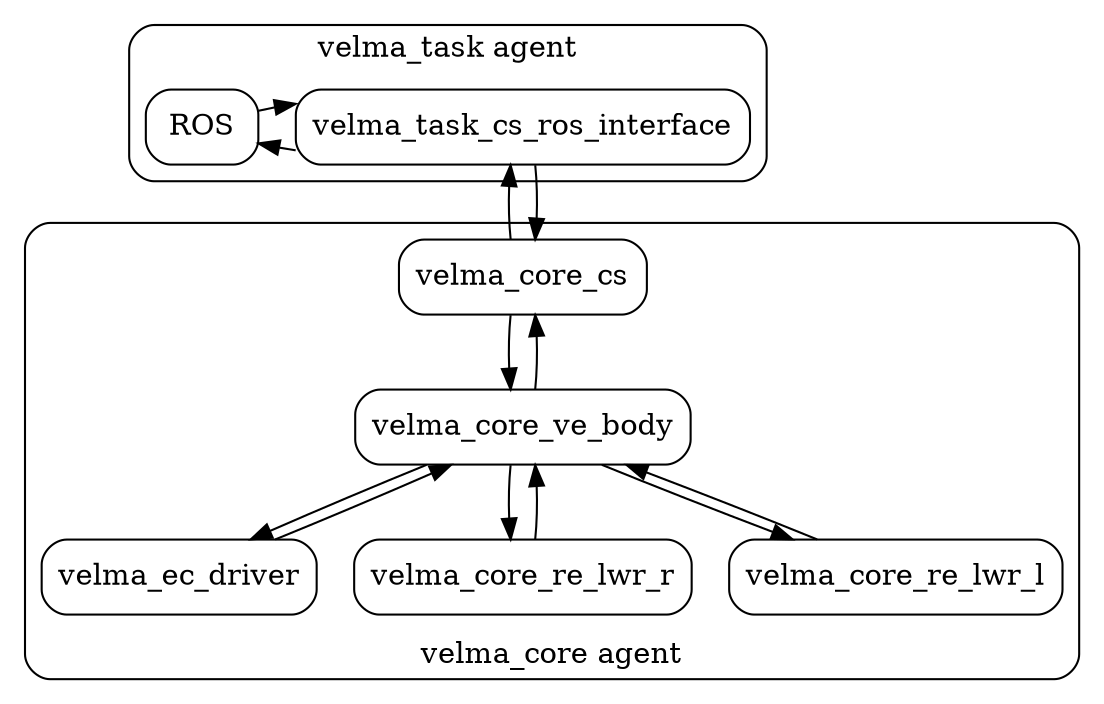 digraph graphname {
    subgraph cluster_1 {
        style=rounded
        node [style=filled shape=box style=rounded];
        {rank = same; velma_task_cs_ros_interface; ROS;}
        velma_task_cs_ros_interface -> ROS;
        ROS -> velma_task_cs_ros_interface;
        label = "velma_task agent";
    }

    subgraph cluster_2 {
        style=rounded
        labelloc=b
        node [style=filled shape=box style=rounded];
        velma_core_cs -> velma_core_ve_body -> velma_ec_driver;
        velma_ec_driver -> velma_core_ve_body -> velma_core_cs;
        velma_core_ve_body -> velma_core_re_lwr_r;
        velma_core_ve_body -> velma_core_re_lwr_l;
        velma_core_re_lwr_r -> velma_core_ve_body;
        velma_core_re_lwr_l -> velma_core_ve_body;
        {rank=sink velma_core_re_lwr_r; velma_core_re_lwr_l; velma_ec_driver;}
        label = "velma_core agent";
    }

    velma_task_cs_ros_interface -> velma_core_cs;
    velma_core_cs -> velma_task_cs_ros_interface;

    margin=0;   # for whole graph
}


